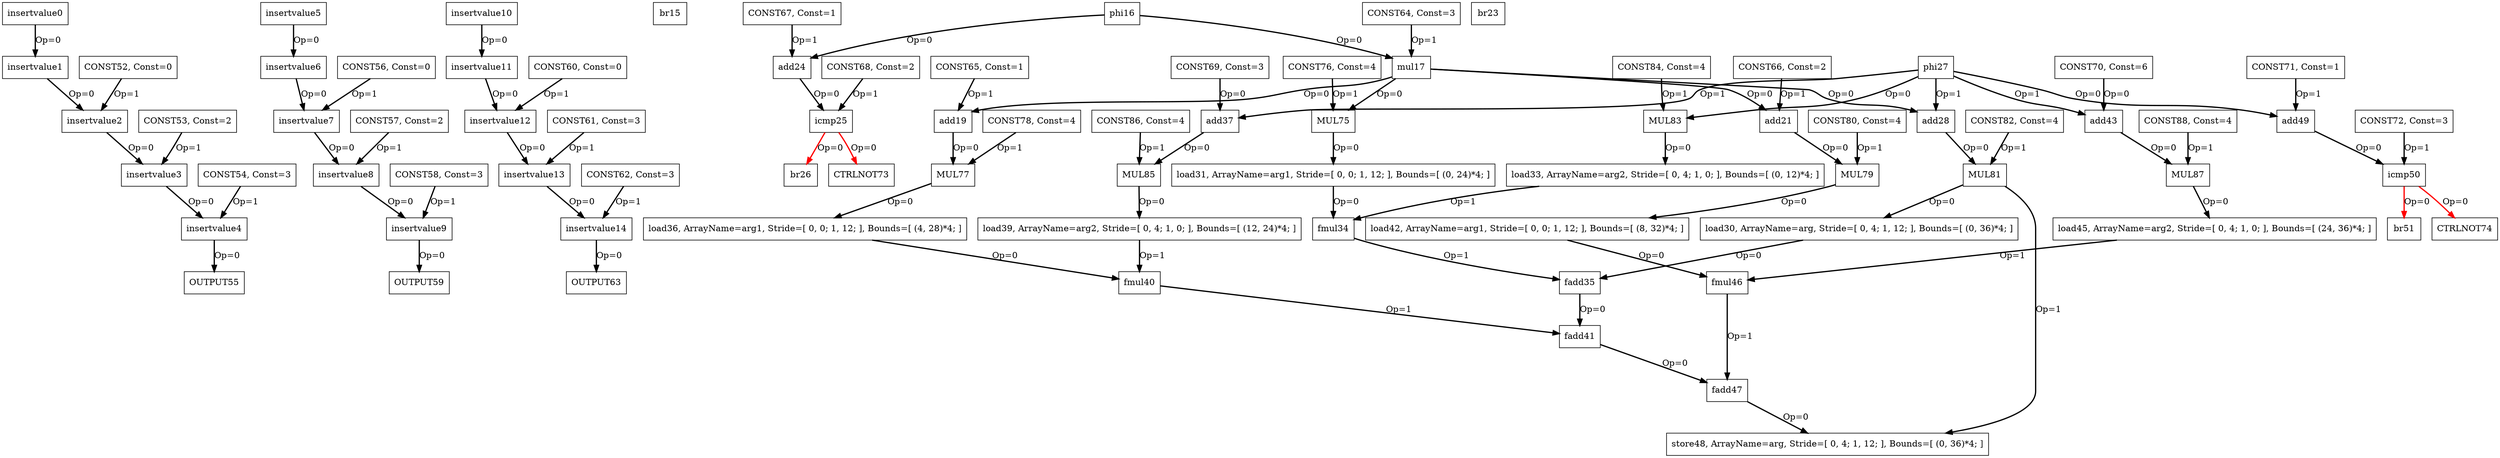 Digraph G {
insertvalue0[label = "insertvalue0", shape = box, color = black];
insertvalue1[label = "insertvalue1", shape = box, color = black];
insertvalue2[label = "insertvalue2", shape = box, color = black];
insertvalue3[label = "insertvalue3", shape = box, color = black];
insertvalue4[label = "insertvalue4", shape = box, color = black];
insertvalue5[label = "insertvalue5", shape = box, color = black];
insertvalue6[label = "insertvalue6", shape = box, color = black];
insertvalue7[label = "insertvalue7", shape = box, color = black];
insertvalue8[label = "insertvalue8", shape = box, color = black];
insertvalue9[label = "insertvalue9", shape = box, color = black];
insertvalue10[label = "insertvalue10", shape = box, color = black];
insertvalue11[label = "insertvalue11", shape = box, color = black];
insertvalue12[label = "insertvalue12", shape = box, color = black];
insertvalue13[label = "insertvalue13", shape = box, color = black];
insertvalue14[label = "insertvalue14", shape = box, color = black];
br15[label = "br15", shape = box, color = black];
phi16[label = "phi16", shape = box, color = black];
mul17[label = "mul17", shape = box, color = black];
add19[label = "add19", shape = box, color = black];
add21[label = "add21", shape = box, color = black];
br23[label = "br23", shape = box, color = black];
add24[label = "add24", shape = box, color = black];
icmp25[label = "icmp25", shape = box, color = black];
br26[label = "br26", shape = box, color = black];
phi27[label = "phi27", shape = box, color = black];
add28[label = "add28", shape = box, color = black];
load30[label = "load30, ArrayName=arg, Stride=[ 0, 4; 1, 12; ], Bounds=[ (0, 36)*4; ]", shape = box, color = black];
load31[label = "load31, ArrayName=arg1, Stride=[ 0, 0; 1, 12; ], Bounds=[ (0, 24)*4; ]", shape = box, color = black];
load33[label = "load33, ArrayName=arg2, Stride=[ 0, 4; 1, 0; ], Bounds=[ (0, 12)*4; ]", shape = box, color = black];
fmul34[label = "fmul34", shape = box, color = black];
fadd35[label = "fadd35", shape = box, color = black];
load36[label = "load36, ArrayName=arg1, Stride=[ 0, 0; 1, 12; ], Bounds=[ (4, 28)*4; ]", shape = box, color = black];
add37[label = "add37", shape = box, color = black];
load39[label = "load39, ArrayName=arg2, Stride=[ 0, 4; 1, 0; ], Bounds=[ (12, 24)*4; ]", shape = box, color = black];
fmul40[label = "fmul40", shape = box, color = black];
fadd41[label = "fadd41", shape = box, color = black];
load42[label = "load42, ArrayName=arg1, Stride=[ 0, 0; 1, 12; ], Bounds=[ (8, 32)*4; ]", shape = box, color = black];
add43[label = "add43", shape = box, color = black];
load45[label = "load45, ArrayName=arg2, Stride=[ 0, 4; 1, 0; ], Bounds=[ (24, 36)*4; ]", shape = box, color = black];
fmul46[label = "fmul46", shape = box, color = black];
fadd47[label = "fadd47", shape = box, color = black];
store48[label = "store48, ArrayName=arg, Stride=[ 0, 4; 1, 12; ], Bounds=[ (0, 36)*4; ]", shape = box, color = black];
add49[label = "add49", shape = box, color = black];
icmp50[label = "icmp50", shape = box, color = black];
br51[label = "br51", shape = box, color = black];
CONST52[label = "CONST52, Const=0", shape = box, color = black];
CONST53[label = "CONST53, Const=2", shape = box, color = black];
CONST54[label = "CONST54, Const=3", shape = box, color = black];
OUTPUT55[label = "OUTPUT55", shape = box, color = black];
CONST56[label = "CONST56, Const=0", shape = box, color = black];
CONST57[label = "CONST57, Const=2", shape = box, color = black];
CONST58[label = "CONST58, Const=3", shape = box, color = black];
OUTPUT59[label = "OUTPUT59", shape = box, color = black];
CONST60[label = "CONST60, Const=0", shape = box, color = black];
CONST61[label = "CONST61, Const=3", shape = box, color = black];
CONST62[label = "CONST62, Const=3", shape = box, color = black];
OUTPUT63[label = "OUTPUT63", shape = box, color = black];
CONST64[label = "CONST64, Const=3", shape = box, color = black];
CONST65[label = "CONST65, Const=1", shape = box, color = black];
CONST66[label = "CONST66, Const=2", shape = box, color = black];
CONST67[label = "CONST67, Const=1", shape = box, color = black];
CONST68[label = "CONST68, Const=2", shape = box, color = black];
CONST69[label = "CONST69, Const=3", shape = box, color = black];
CONST70[label = "CONST70, Const=6", shape = box, color = black];
CONST71[label = "CONST71, Const=1", shape = box, color = black];
CONST72[label = "CONST72, Const=3", shape = box, color = black];
CTRLNOT73[label = "CTRLNOT73", shape = box, color = black];
CTRLNOT74[label = "CTRLNOT74", shape = box, color = black];
MUL75[label = "MUL75", shape = box, color = black];
CONST76[label = "CONST76, Const=4", shape = box, color = black];
MUL77[label = "MUL77", shape = box, color = black];
CONST78[label = "CONST78, Const=4", shape = box, color = black];
MUL79[label = "MUL79", shape = box, color = black];
CONST80[label = "CONST80, Const=4", shape = box, color = black];
MUL81[label = "MUL81", shape = box, color = black];
CONST82[label = "CONST82, Const=4", shape = box, color = black];
MUL83[label = "MUL83", shape = box, color = black];
CONST84[label = "CONST84, Const=4", shape = box, color = black];
MUL85[label = "MUL85", shape = box, color = black];
CONST86[label = "CONST86, Const=4", shape = box, color = black];
MUL87[label = "MUL87", shape = box, color = black];
CONST88[label = "CONST88, Const=4", shape = box, color = black];
insertvalue0 -> insertvalue1[color = black, style = bold, label = "Op=0"];
insertvalue1 -> insertvalue2[color = black, style = bold, label = "Op=0"];
CONST52 -> insertvalue2[color = black, style = bold, label = "Op=1"];
insertvalue2 -> insertvalue3[color = black, style = bold, label = "Op=0"];
CONST53 -> insertvalue3[color = black, style = bold, label = "Op=1"];
insertvalue3 -> insertvalue4[color = black, style = bold, label = "Op=0"];
CONST54 -> insertvalue4[color = black, style = bold, label = "Op=1"];
insertvalue4 -> OUTPUT55[color = black, style = bold, label = "Op=0"];
insertvalue5 -> insertvalue6[color = black, style = bold, label = "Op=0"];
insertvalue6 -> insertvalue7[color = black, style = bold, label = "Op=0"];
CONST56 -> insertvalue7[color = black, style = bold, label = "Op=1"];
insertvalue7 -> insertvalue8[color = black, style = bold, label = "Op=0"];
CONST57 -> insertvalue8[color = black, style = bold, label = "Op=1"];
insertvalue8 -> insertvalue9[color = black, style = bold, label = "Op=0"];
CONST58 -> insertvalue9[color = black, style = bold, label = "Op=1"];
insertvalue9 -> OUTPUT59[color = black, style = bold, label = "Op=0"];
insertvalue10 -> insertvalue11[color = black, style = bold, label = "Op=0"];
insertvalue11 -> insertvalue12[color = black, style = bold, label = "Op=0"];
CONST60 -> insertvalue12[color = black, style = bold, label = "Op=1"];
insertvalue12 -> insertvalue13[color = black, style = bold, label = "Op=0"];
CONST61 -> insertvalue13[color = black, style = bold, label = "Op=1"];
insertvalue13 -> insertvalue14[color = black, style = bold, label = "Op=0"];
CONST62 -> insertvalue14[color = black, style = bold, label = "Op=1"];
insertvalue14 -> OUTPUT63[color = black, style = bold, label = "Op=0"];
phi16 -> add24[color = black, style = bold, label = "Op=0"];
phi16 -> mul17[color = black, style = bold, label = "Op=0"];
CONST64 -> mul17[color = black, style = bold, label = "Op=1"];
mul17 -> add28[color = black, style = bold, label = "Op=0"];
mul17 -> add21[color = black, style = bold, label = "Op=0"];
mul17 -> add19[color = black, style = bold, label = "Op=0"];
CONST65 -> add19[color = black, style = bold, label = "Op=1"];
CONST66 -> add21[color = black, style = bold, label = "Op=1"];
CONST67 -> add24[color = black, style = bold, label = "Op=1"];
add24 -> icmp25[color = black, style = bold, label = "Op=0"];
CONST68 -> icmp25[color = black, style = bold, label = "Op=1"];
icmp25 -> br26[color = red, style = bold, label = "Op=0"];
phi27 -> add49[color = black, style = bold, label = "Op=0"];
phi27 -> add43[color = black, style = bold, label = "Op=1"];
phi27 -> add37[color = black, style = bold, label = "Op=1"];
phi27 -> add28[color = black, style = bold, label = "Op=1"];
load30 -> fadd35[color = black, style = bold, label = "Op=0"];
load31 -> fmul34[color = black, style = bold, label = "Op=0"];
load33 -> fmul34[color = black, style = bold, label = "Op=1"];
fmul34 -> fadd35[color = black, style = bold, label = "Op=1"];
fadd35 -> fadd41[color = black, style = bold, label = "Op=0"];
load36 -> fmul40[color = black, style = bold, label = "Op=0"];
CONST69 -> add37[color = black, style = bold, label = "Op=0"];
load39 -> fmul40[color = black, style = bold, label = "Op=1"];
fmul40 -> fadd41[color = black, style = bold, label = "Op=1"];
fadd41 -> fadd47[color = black, style = bold, label = "Op=0"];
load42 -> fmul46[color = black, style = bold, label = "Op=0"];
CONST70 -> add43[color = black, style = bold, label = "Op=0"];
load45 -> fmul46[color = black, style = bold, label = "Op=1"];
fmul46 -> fadd47[color = black, style = bold, label = "Op=1"];
fadd47 -> store48[color = black, style = bold, label = "Op=0"];
CONST71 -> add49[color = black, style = bold, label = "Op=1"];
add49 -> icmp50[color = black, style = bold, label = "Op=0"];
CONST72 -> icmp50[color = black, style = bold, label = "Op=1"];
icmp50 -> br51[color = red, style = bold, label = "Op=0"];
icmp25 -> CTRLNOT73[color = red, style = bold, label = "Op=0"];
icmp50 -> CTRLNOT74[color = red, style = bold, label = "Op=0"];
mul17 -> MUL75[color = black, style = bold, label = "Op=0"];
CONST76 -> MUL75[color = black, style = bold, label = "Op=1"];
MUL75 -> load31[color = black, style = bold, label = "Op=0"];
add19 -> MUL77[color = black, style = bold, label = "Op=0"];
CONST78 -> MUL77[color = black, style = bold, label = "Op=1"];
MUL77 -> load36[color = black, style = bold, label = "Op=0"];
add21 -> MUL79[color = black, style = bold, label = "Op=0"];
CONST80 -> MUL79[color = black, style = bold, label = "Op=1"];
MUL79 -> load42[color = black, style = bold, label = "Op=0"];
add28 -> MUL81[color = black, style = bold, label = "Op=0"];
CONST82 -> MUL81[color = black, style = bold, label = "Op=1"];
MUL81 -> store48[color = black, style = bold, label = "Op=1"];
MUL81 -> load30[color = black, style = bold, label = "Op=0"];
phi27 -> MUL83[color = black, style = bold, label = "Op=0"];
CONST84 -> MUL83[color = black, style = bold, label = "Op=1"];
MUL83 -> load33[color = black, style = bold, label = "Op=0"];
add37 -> MUL85[color = black, style = bold, label = "Op=0"];
CONST86 -> MUL85[color = black, style = bold, label = "Op=1"];
MUL85 -> load39[color = black, style = bold, label = "Op=0"];
add43 -> MUL87[color = black, style = bold, label = "Op=0"];
CONST88 -> MUL87[color = black, style = bold, label = "Op=1"];
MUL87 -> load45[color = black, style = bold, label = "Op=0"];
}
